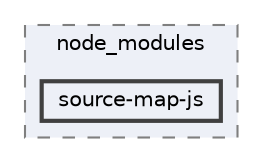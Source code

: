 digraph "pkiclassroomrescheduler/src/main/frontend/node_modules/source-map-js"
{
 // LATEX_PDF_SIZE
  bgcolor="transparent";
  edge [fontname=Helvetica,fontsize=10,labelfontname=Helvetica,labelfontsize=10];
  node [fontname=Helvetica,fontsize=10,shape=box,height=0.2,width=0.4];
  compound=true
  subgraph clusterdir_72953eda66ccb3a2722c28e1c3e6c23b {
    graph [ bgcolor="#edf0f7", pencolor="grey50", label="node_modules", fontname=Helvetica,fontsize=10 style="filled,dashed", URL="dir_72953eda66ccb3a2722c28e1c3e6c23b.html",tooltip=""]
  dir_872d3b8bb92398b2dbe41d5a66834c84 [label="source-map-js", fillcolor="#edf0f7", color="grey25", style="filled,bold", URL="dir_872d3b8bb92398b2dbe41d5a66834c84.html",tooltip=""];
  }
}
